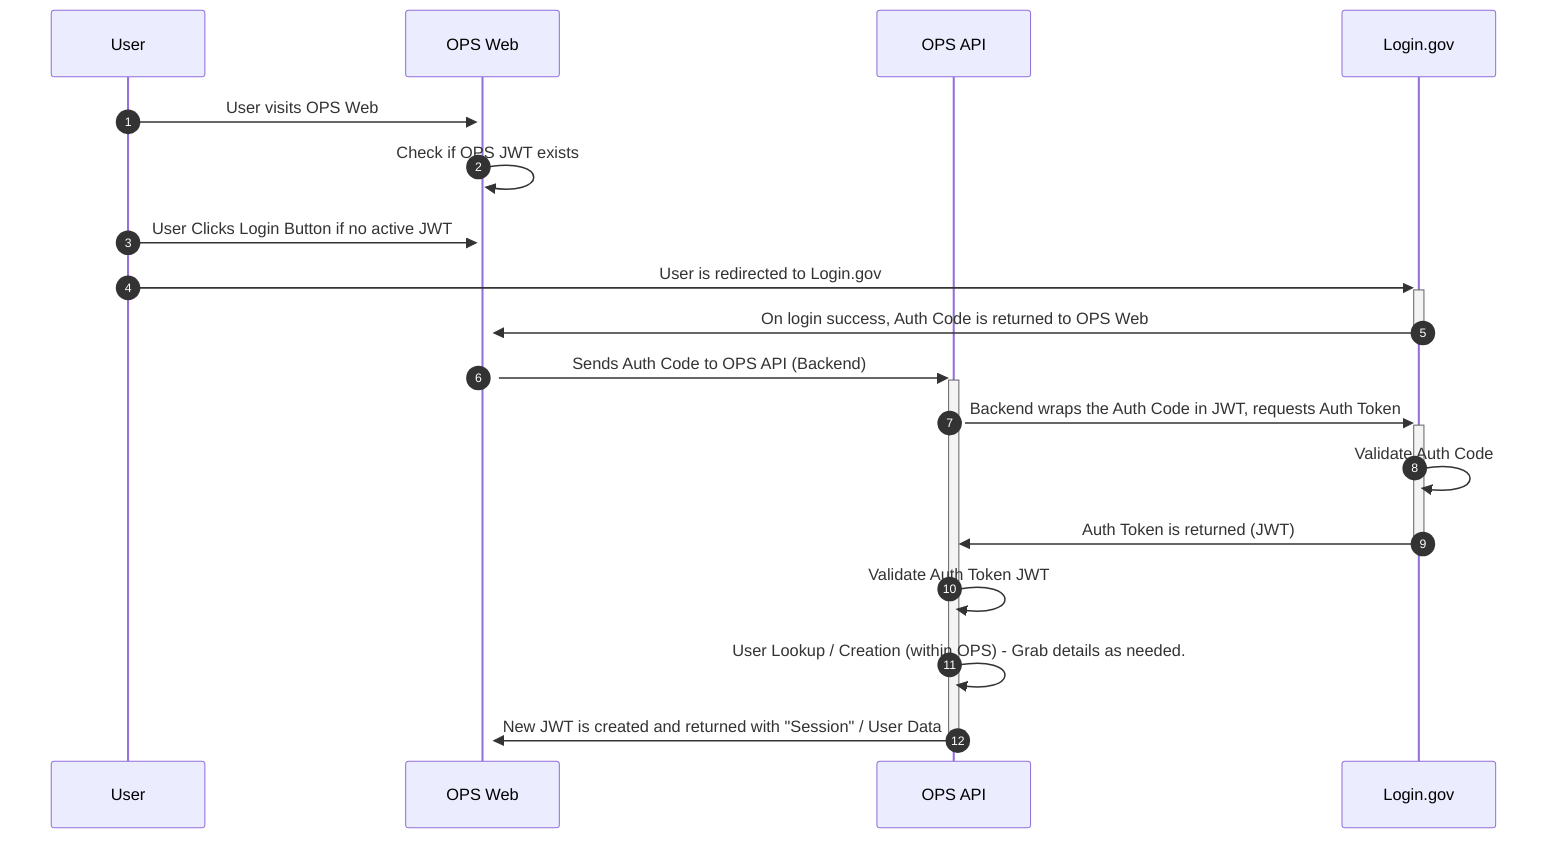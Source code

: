 sequenceDiagram
    autonumber
    participant User
    participant Web as OPS Web
    participant API as OPS API
    participant Login as Login.gov

    User ->>+ Web: User visits OPS Web
    Web ->> Web: Check if OPS JWT exists

    User ->>+ Web: User Clicks Login Button if no active JWT
    User ->>+ Login: User is redirected to Login.gov
    Login ->>- Web: On login success, Auth Code is returned to OPS Web
    Web ->>+ API: Sends Auth Code to OPS API (Backend)
    API ->>+ Login: Backend wraps the Auth Code in JWT, requests Auth Token
    Login ->> Login: Validate Auth Code
    Login ->>- API: Auth Token is returned (JWT)
    API ->> API: Validate Auth Token JWT
    API ->> API: User Lookup / Creation (within OPS) - Grab details as needed.
    API ->>- Web: New JWT is created and returned with "Session" / User Data